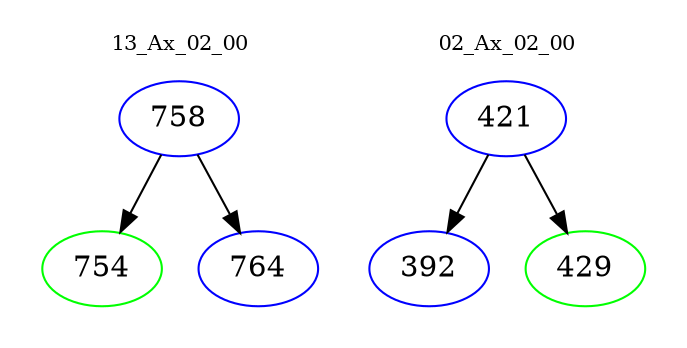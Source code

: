 digraph{
subgraph cluster_0 {
color = white
label = "13_Ax_02_00";
fontsize=10;
T0_758 [label="758", color="blue"]
T0_758 -> T0_754 [color="black"]
T0_754 [label="754", color="green"]
T0_758 -> T0_764 [color="black"]
T0_764 [label="764", color="blue"]
}
subgraph cluster_1 {
color = white
label = "02_Ax_02_00";
fontsize=10;
T1_421 [label="421", color="blue"]
T1_421 -> T1_392 [color="black"]
T1_392 [label="392", color="blue"]
T1_421 -> T1_429 [color="black"]
T1_429 [label="429", color="green"]
}
}
